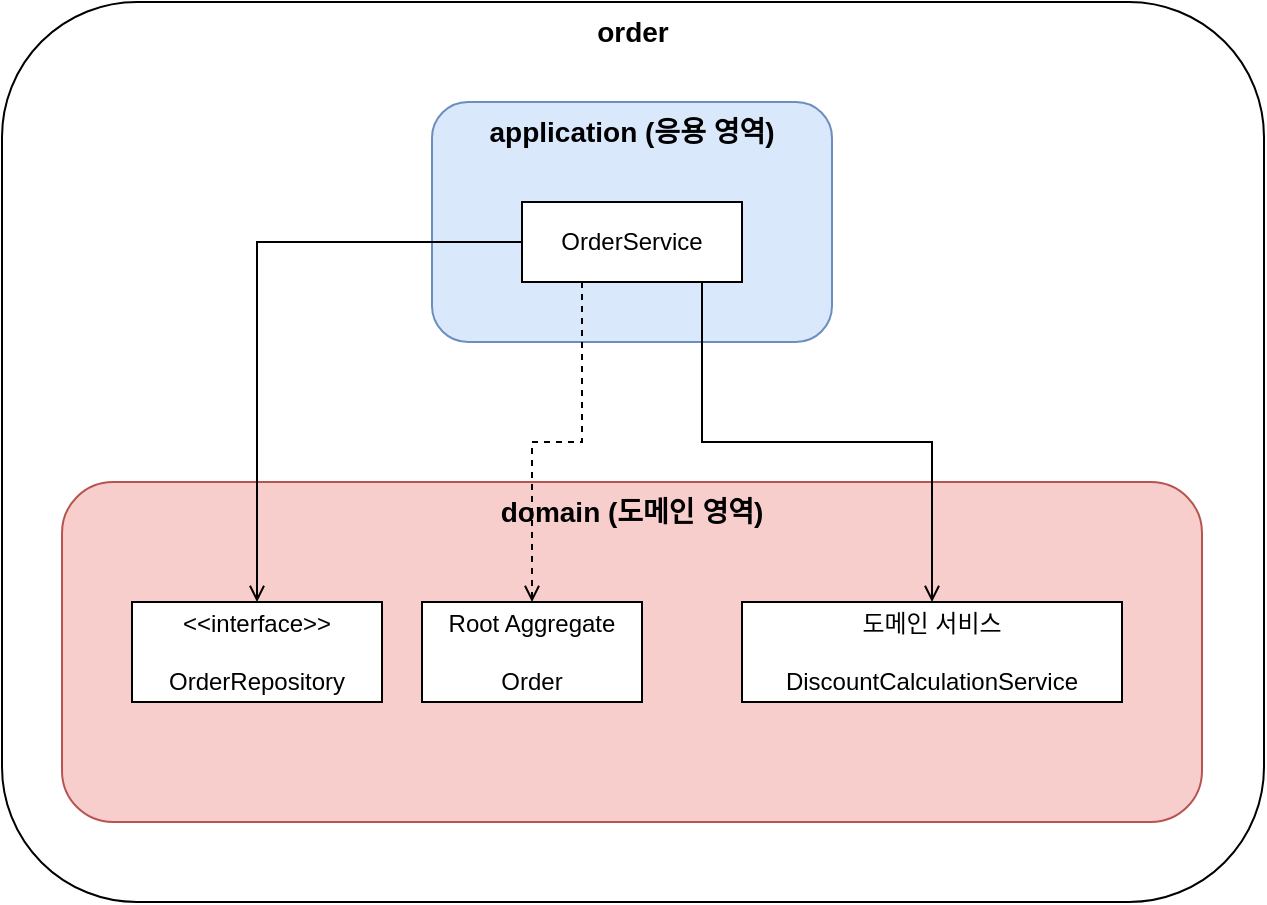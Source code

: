<mxfile version="24.6.4" type="device">
  <diagram name="페이지-1" id="98wDwg4RLzEAr1VFV9uF">
    <mxGraphModel dx="996" dy="894" grid="1" gridSize="10" guides="1" tooltips="1" connect="1" arrows="1" fold="1" page="1" pageScale="1" pageWidth="827" pageHeight="1169" math="0" shadow="0">
      <root>
        <mxCell id="0" />
        <mxCell id="1" parent="0" />
        <mxCell id="IenfhvUu4Ty_uGgIa3Qu-1" value="order" style="rounded=1;whiteSpace=wrap;html=1;horizontal=1;verticalAlign=top;fontStyle=1;fontSize=14;" vertex="1" parent="1">
          <mxGeometry x="110" y="50" width="631" height="450" as="geometry" />
        </mxCell>
        <mxCell id="IenfhvUu4Ty_uGgIa3Qu-2" value="application (응용 영역)" style="rounded=1;whiteSpace=wrap;html=1;verticalAlign=top;fontSize=14;fontStyle=1;fillColor=#dae8fc;strokeColor=#6c8ebf;" vertex="1" parent="1">
          <mxGeometry x="325" y="100" width="200" height="120" as="geometry" />
        </mxCell>
        <mxCell id="IenfhvUu4Ty_uGgIa3Qu-3" value="OrderService" style="rounded=0;whiteSpace=wrap;html=1;" vertex="1" parent="1">
          <mxGeometry x="370" y="150" width="110" height="40" as="geometry" />
        </mxCell>
        <mxCell id="IenfhvUu4Ty_uGgIa3Qu-4" value="domain (도메인 영역)" style="rounded=1;whiteSpace=wrap;html=1;fontSize=14;fontStyle=1;verticalAlign=top;fillColor=#f8cecc;strokeColor=#b85450;" vertex="1" parent="1">
          <mxGeometry x="140" y="290" width="570" height="170" as="geometry" />
        </mxCell>
        <mxCell id="IenfhvUu4Ty_uGgIa3Qu-6" value="&amp;lt;&amp;lt;interface&amp;gt;&amp;gt;&lt;div&gt;&lt;br&gt;&lt;/div&gt;&lt;div&gt;OrderRepository&lt;/div&gt;" style="rounded=0;whiteSpace=wrap;html=1;" vertex="1" parent="1">
          <mxGeometry x="175" y="350" width="125" height="50" as="geometry" />
        </mxCell>
        <mxCell id="IenfhvUu4Ty_uGgIa3Qu-7" value="&lt;div&gt;Root Aggregate&lt;/div&gt;&lt;div&gt;&lt;br&gt;&lt;/div&gt;Order" style="rounded=0;whiteSpace=wrap;html=1;" vertex="1" parent="1">
          <mxGeometry x="320" y="350" width="110" height="50" as="geometry" />
        </mxCell>
        <mxCell id="IenfhvUu4Ty_uGgIa3Qu-8" value="&lt;div&gt;도메인 서비스&lt;/div&gt;&lt;div&gt;&lt;br&gt;&lt;/div&gt;DiscountCalculationService" style="rounded=0;whiteSpace=wrap;html=1;" vertex="1" parent="1">
          <mxGeometry x="480" y="350" width="190" height="50" as="geometry" />
        </mxCell>
        <mxCell id="IenfhvUu4Ty_uGgIa3Qu-10" style="edgeStyle=orthogonalEdgeStyle;rounded=0;orthogonalLoop=1;jettySize=auto;html=1;dashed=1;endArrow=open;endFill=0;" edge="1" parent="1" source="IenfhvUu4Ty_uGgIa3Qu-3" target="IenfhvUu4Ty_uGgIa3Qu-7">
          <mxGeometry relative="1" as="geometry">
            <Array as="points">
              <mxPoint x="400" y="270" />
              <mxPoint x="375" y="270" />
            </Array>
          </mxGeometry>
        </mxCell>
        <mxCell id="IenfhvUu4Ty_uGgIa3Qu-11" style="edgeStyle=orthogonalEdgeStyle;rounded=0;orthogonalLoop=1;jettySize=auto;html=1;entryX=0.5;entryY=0;entryDx=0;entryDy=0;endArrow=open;endFill=0;" edge="1" parent="1" source="IenfhvUu4Ty_uGgIa3Qu-3" target="IenfhvUu4Ty_uGgIa3Qu-8">
          <mxGeometry relative="1" as="geometry">
            <Array as="points">
              <mxPoint x="460" y="270" />
              <mxPoint x="575" y="270" />
            </Array>
          </mxGeometry>
        </mxCell>
        <mxCell id="IenfhvUu4Ty_uGgIa3Qu-9" style="edgeStyle=orthogonalEdgeStyle;rounded=0;orthogonalLoop=1;jettySize=auto;html=1;endArrow=open;endFill=0;" edge="1" parent="1" source="IenfhvUu4Ty_uGgIa3Qu-3" target="IenfhvUu4Ty_uGgIa3Qu-6">
          <mxGeometry relative="1" as="geometry" />
        </mxCell>
      </root>
    </mxGraphModel>
  </diagram>
</mxfile>
